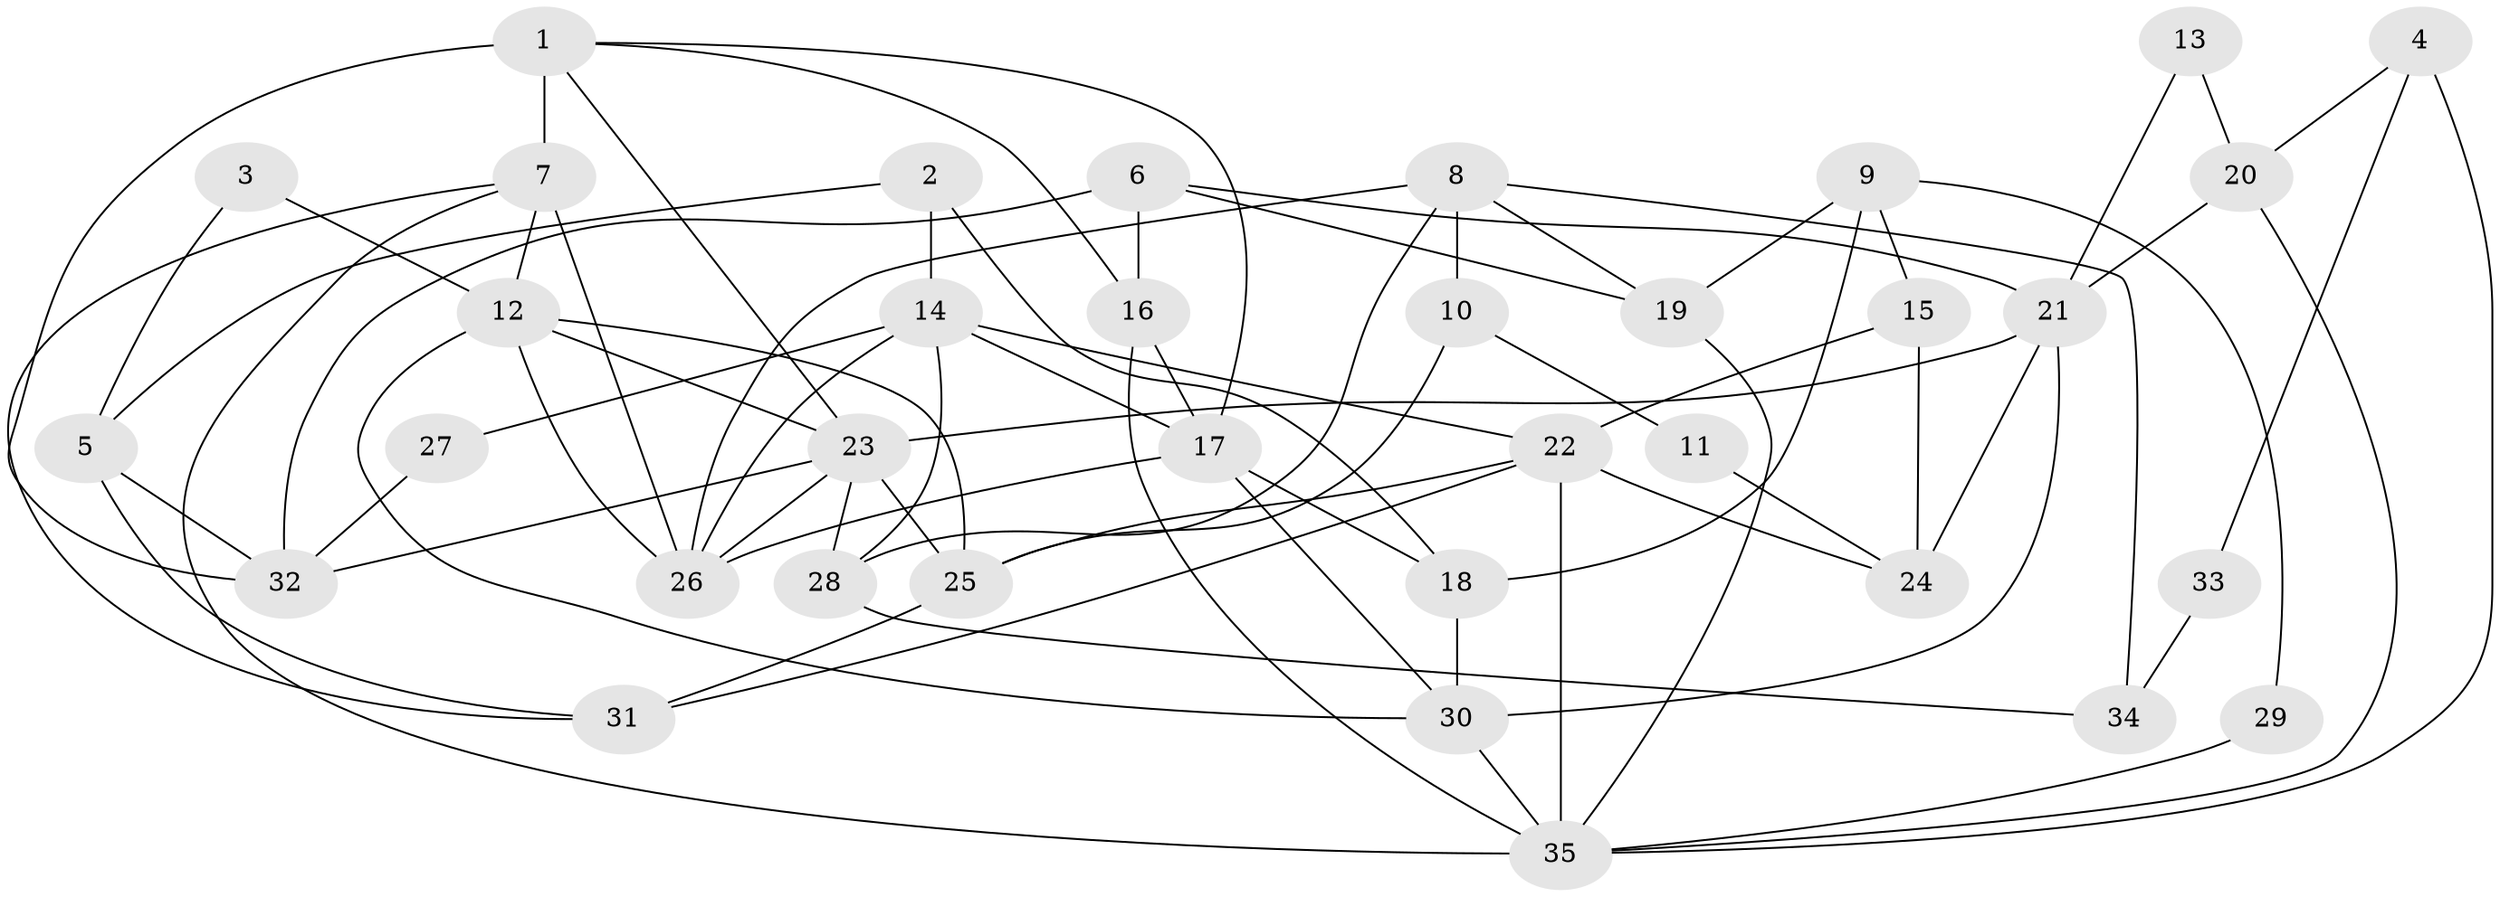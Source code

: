 // original degree distribution, {4: 0.26, 6: 0.14, 3: 0.34, 2: 0.08, 5: 0.16, 7: 0.02}
// Generated by graph-tools (version 1.1) at 2025/37/03/04/25 23:37:05]
// undirected, 35 vertices, 74 edges
graph export_dot {
  node [color=gray90,style=filled];
  1;
  2;
  3;
  4;
  5;
  6;
  7;
  8;
  9;
  10;
  11;
  12;
  13;
  14;
  15;
  16;
  17;
  18;
  19;
  20;
  21;
  22;
  23;
  24;
  25;
  26;
  27;
  28;
  29;
  30;
  31;
  32;
  33;
  34;
  35;
  1 -- 7 [weight=2.0];
  1 -- 16 [weight=1.0];
  1 -- 17 [weight=1.0];
  1 -- 23 [weight=1.0];
  1 -- 32 [weight=2.0];
  2 -- 5 [weight=1.0];
  2 -- 14 [weight=1.0];
  2 -- 18 [weight=1.0];
  3 -- 5 [weight=1.0];
  3 -- 12 [weight=1.0];
  4 -- 20 [weight=1.0];
  4 -- 33 [weight=1.0];
  4 -- 35 [weight=1.0];
  5 -- 31 [weight=1.0];
  5 -- 32 [weight=1.0];
  6 -- 16 [weight=1.0];
  6 -- 19 [weight=1.0];
  6 -- 21 [weight=1.0];
  6 -- 32 [weight=1.0];
  7 -- 12 [weight=1.0];
  7 -- 26 [weight=2.0];
  7 -- 31 [weight=1.0];
  7 -- 35 [weight=1.0];
  8 -- 10 [weight=1.0];
  8 -- 19 [weight=1.0];
  8 -- 26 [weight=1.0];
  8 -- 28 [weight=1.0];
  8 -- 34 [weight=1.0];
  9 -- 15 [weight=1.0];
  9 -- 18 [weight=1.0];
  9 -- 19 [weight=1.0];
  9 -- 29 [weight=1.0];
  10 -- 11 [weight=1.0];
  10 -- 25 [weight=1.0];
  11 -- 24 [weight=1.0];
  12 -- 23 [weight=1.0];
  12 -- 25 [weight=1.0];
  12 -- 26 [weight=1.0];
  12 -- 30 [weight=1.0];
  13 -- 20 [weight=1.0];
  13 -- 21 [weight=1.0];
  14 -- 17 [weight=1.0];
  14 -- 22 [weight=1.0];
  14 -- 26 [weight=2.0];
  14 -- 27 [weight=1.0];
  14 -- 28 [weight=2.0];
  15 -- 22 [weight=1.0];
  15 -- 24 [weight=1.0];
  16 -- 17 [weight=1.0];
  16 -- 35 [weight=2.0];
  17 -- 18 [weight=1.0];
  17 -- 26 [weight=1.0];
  17 -- 30 [weight=1.0];
  18 -- 30 [weight=1.0];
  19 -- 35 [weight=1.0];
  20 -- 21 [weight=1.0];
  20 -- 35 [weight=1.0];
  21 -- 23 [weight=3.0];
  21 -- 24 [weight=1.0];
  21 -- 30 [weight=1.0];
  22 -- 24 [weight=1.0];
  22 -- 25 [weight=1.0];
  22 -- 31 [weight=1.0];
  22 -- 35 [weight=1.0];
  23 -- 25 [weight=1.0];
  23 -- 26 [weight=1.0];
  23 -- 28 [weight=1.0];
  23 -- 32 [weight=1.0];
  25 -- 31 [weight=1.0];
  27 -- 32 [weight=1.0];
  28 -- 34 [weight=1.0];
  29 -- 35 [weight=1.0];
  30 -- 35 [weight=1.0];
  33 -- 34 [weight=2.0];
}
